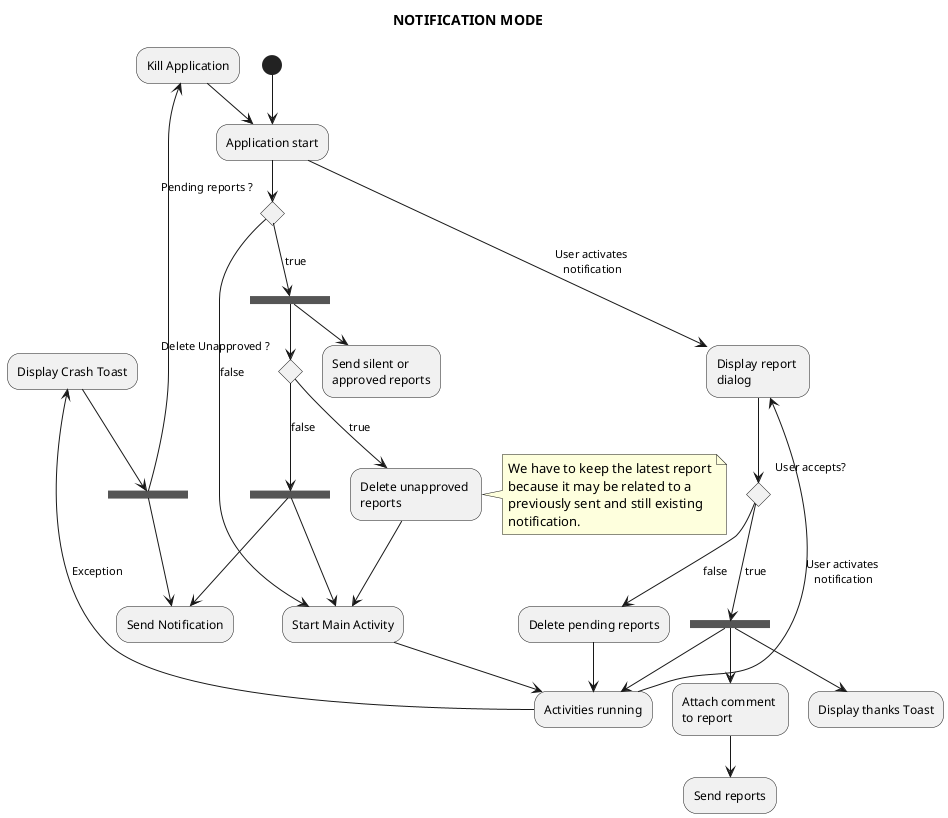 @startuml
title NOTIFICATION MODE

(*) --> "Application start"
if "Pending reports ?" then
	-->[false] "Start Main Activity"
else
	-->[true] === S1 ===
	--> "Send silent or \napproved reports"
	=== S1 === if "Delete Unapproved ?" then
		-->[true] "Delete unapproved \nreports"
		note right
			We have to keep the latest report
			because it may be related to a
			previously sent and still existing
			notification.
		end note
		"Delete unapproved \nreports" --> "Start Main Activity" 
	else
		-->[false] === S3 ===
		--> "Send Notification"
		=== S3 === --> "Start Main Activity"
		
	endif
	
endif
--> "Activities running"
"Activities running" -left->[Exception] "Display Crash Toast"
--> === S4 ===
--> "Send Notification"
=== S4 === -up-> "Kill Application"
--> "Application start"
"Application start" -->[User activates \nnotification] "Display report \ndialog"
"Activities running" -right->[User activates \nnotification] "Display report \ndialog"
if "User accepts?" then
	-->[true] === S2 ===
	--> "Attach comment \nto report"
	--> "Send reports"
	=== S2 === --> "Display thanks Toast"
	=== S2 === --> "Activities running"
else
	-->[false] "Delete pending reports"
	--> "Activities running"
endif
@enduml

@startuml
title TOAST MODE

(*) --> "Application start"
if "Pending reports ?" then
	-->[false] (*)
else
	-->[true] "Send all reports"
	--> (*) 
endif
@enduml


